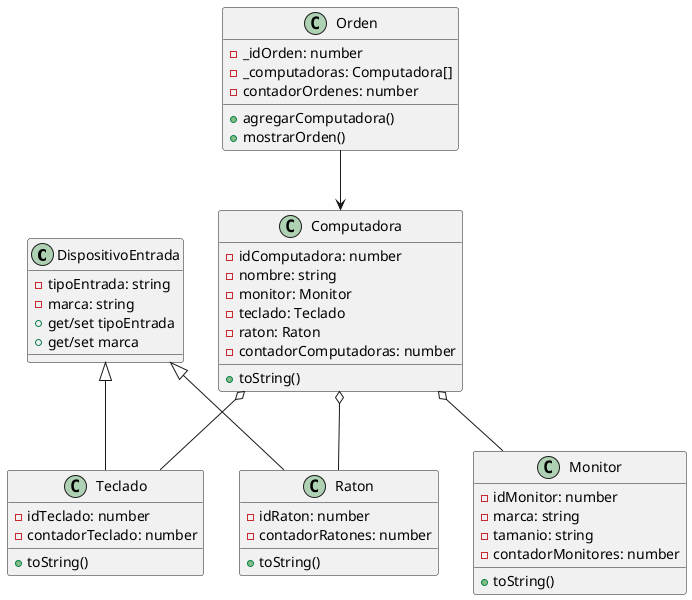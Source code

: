 @startuml

class DispositivoEntrada {
  -tipoEntrada: string
  -marca: string
  +get/set tipoEntrada
  +get/set marca
}

class Raton {
  -idRaton: number
  -contadorRatones: number
  +toString()
}

class Teclado {
  -idTeclado: number
  -contadorTeclado: number
  +toString()
}

class Monitor {
  -idMonitor: number
  -marca: string
  -tamanio: string
  -contadorMonitores: number
  +toString()
}

class Computadora {
  -idComputadora: number
  -nombre: string
  -monitor: Monitor
  -teclado: Teclado
  -raton: Raton
  -contadorComputadoras: number
  +toString()
}

class Orden {
  -_idOrden: number
  -_computadoras: Computadora[]
  -contadorOrdenes: number
  +agregarComputadora()
  +mostrarOrden()
}

DispositivoEntrada <|-- Raton
DispositivoEntrada <|-- Teclado
Computadora o-- Monitor
Computadora o-- Raton
Computadora o-- Teclado
Orden --> Computadora

@enduml

